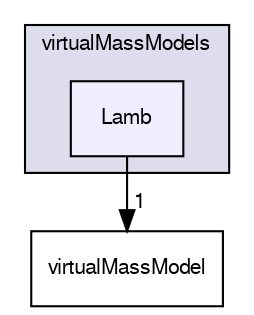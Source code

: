 digraph "applications/solvers/multiphase/twoPhaseEulerFoam/interfacialModels/virtualMassModels/Lamb" {
  bgcolor=transparent;
  compound=true
  node [ fontsize="10", fontname="FreeSans"];
  edge [ labelfontsize="10", labelfontname="FreeSans"];
  subgraph clusterdir_c7c4cf1da3e2c897dbb17eca239ee974 {
    graph [ bgcolor="#ddddee", pencolor="black", label="virtualMassModels" fontname="FreeSans", fontsize="10", URL="dir_c7c4cf1da3e2c897dbb17eca239ee974.html"]
  dir_8857fa59b76960d19fd98889bff65706 [shape=box, label="Lamb", style="filled", fillcolor="#eeeeff", pencolor="black", URL="dir_8857fa59b76960d19fd98889bff65706.html"];
  }
  dir_13e373beabbe1101075c17cca15d306c [shape=box label="virtualMassModel" URL="dir_13e373beabbe1101075c17cca15d306c.html"];
  dir_8857fa59b76960d19fd98889bff65706->dir_13e373beabbe1101075c17cca15d306c [headlabel="1", labeldistance=1.5 headhref="dir_000227_000229.html"];
}
